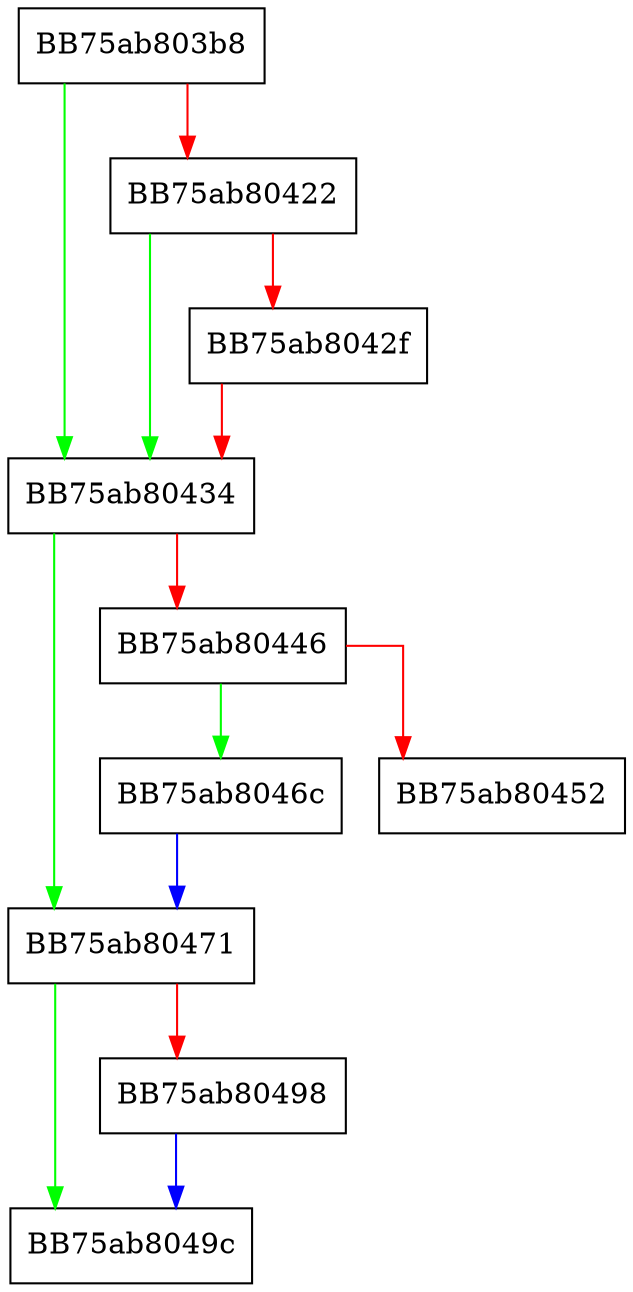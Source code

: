 digraph NewEqualityRule {
  node [shape="box"];
  graph [splines=ortho];
  BB75ab803b8 -> BB75ab80434 [color="green"];
  BB75ab803b8 -> BB75ab80422 [color="red"];
  BB75ab80422 -> BB75ab80434 [color="green"];
  BB75ab80422 -> BB75ab8042f [color="red"];
  BB75ab8042f -> BB75ab80434 [color="red"];
  BB75ab80434 -> BB75ab80471 [color="green"];
  BB75ab80434 -> BB75ab80446 [color="red"];
  BB75ab80446 -> BB75ab8046c [color="green"];
  BB75ab80446 -> BB75ab80452 [color="red"];
  BB75ab8046c -> BB75ab80471 [color="blue"];
  BB75ab80471 -> BB75ab8049c [color="green"];
  BB75ab80471 -> BB75ab80498 [color="red"];
  BB75ab80498 -> BB75ab8049c [color="blue"];
}